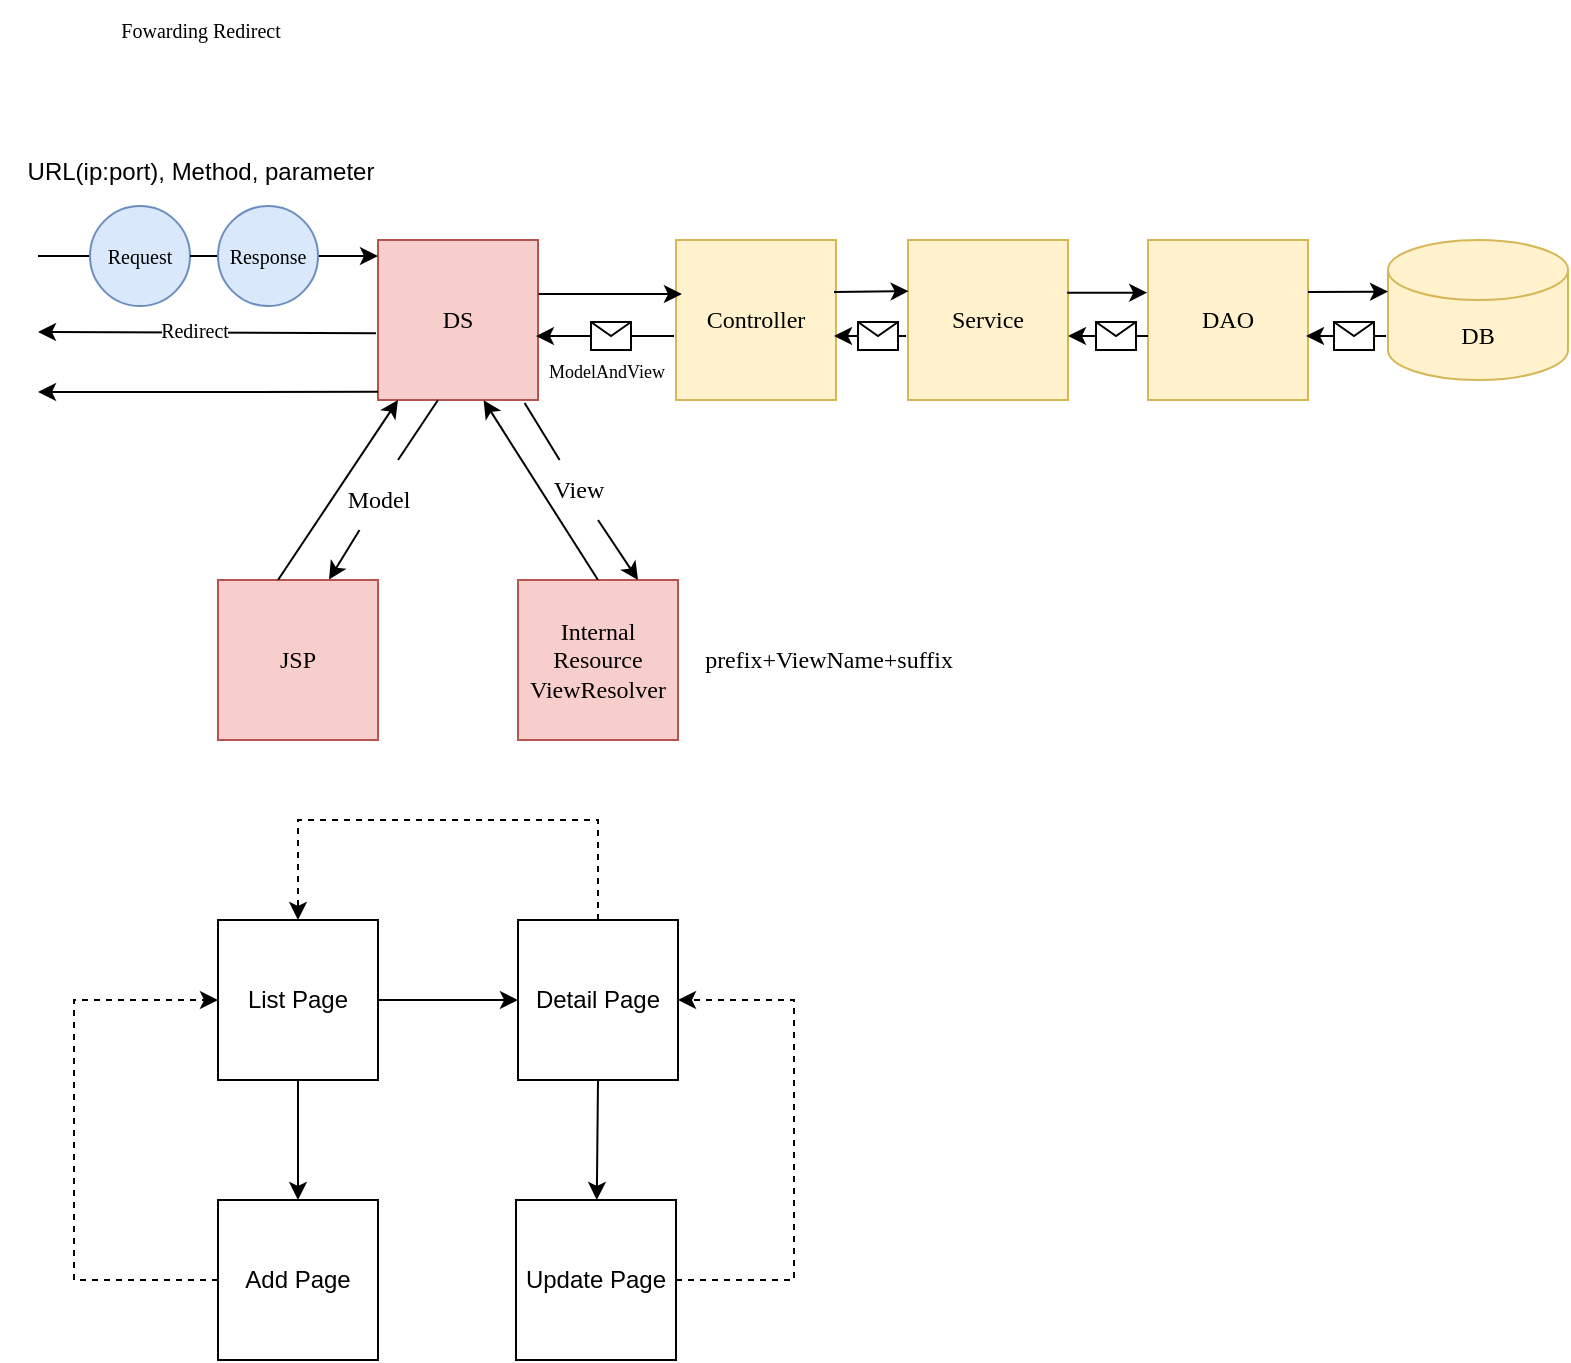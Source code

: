 <mxfile version="20.8.17" type="github" pages="4">
  <diagram name="페이지-1" id="lucKnAjo4hEsz379RO6Y">
    <mxGraphModel dx="989" dy="543" grid="1" gridSize="10" guides="1" tooltips="1" connect="1" arrows="1" fold="1" page="1" pageScale="1" pageWidth="827" pageHeight="1169" background="none" math="0" shadow="0">
      <root>
        <mxCell id="0" />
        <mxCell id="1" parent="0" />
        <mxCell id="MwGMKD4Xf8rgQU5NLyPk-2" value="DB" style="shape=cylinder3;whiteSpace=wrap;html=1;boundedLbl=1;backgroundOutline=1;size=15;fillColor=#fff2cc;strokeColor=#d6b656;fontFamily=Tahoma;fontColor=#000000;" parent="1" vertex="1">
          <mxGeometry x="697" y="350" width="90" height="70" as="geometry" />
        </mxCell>
        <mxCell id="MwGMKD4Xf8rgQU5NLyPk-3" value="DAO" style="whiteSpace=wrap;html=1;aspect=fixed;fillColor=#fff2cc;strokeColor=#d6b656;fontFamily=Tahoma;fontColor=#000000;" parent="1" vertex="1">
          <mxGeometry x="577" y="350" width="80" height="80" as="geometry" />
        </mxCell>
        <mxCell id="MwGMKD4Xf8rgQU5NLyPk-5" value="Service" style="whiteSpace=wrap;html=1;aspect=fixed;fillColor=#fff2cc;strokeColor=#d6b656;fontFamily=Tahoma;fontColor=#000000;" parent="1" vertex="1">
          <mxGeometry x="457" y="350" width="80" height="80" as="geometry" />
        </mxCell>
        <mxCell id="MwGMKD4Xf8rgQU5NLyPk-6" value="Controller" style="whiteSpace=wrap;html=1;aspect=fixed;fillColor=#fff2cc;strokeColor=#d6b656;fontFamily=Tahoma;fontColor=#000000;" parent="1" vertex="1">
          <mxGeometry x="341" y="350" width="80" height="80" as="geometry" />
        </mxCell>
        <mxCell id="MwGMKD4Xf8rgQU5NLyPk-7" value="JSP" style="whiteSpace=wrap;html=1;aspect=fixed;fillColor=#f8cecc;strokeColor=#b85450;fontFamily=Tahoma;fontColor=#000000;" parent="1" vertex="1">
          <mxGeometry x="112" y="520" width="80" height="80" as="geometry" />
        </mxCell>
        <mxCell id="MwGMKD4Xf8rgQU5NLyPk-8" value="DS" style="whiteSpace=wrap;html=1;aspect=fixed;fillColor=#f8cecc;strokeColor=#b85450;fontFamily=Tahoma;fontColor=#000000;" parent="1" vertex="1">
          <mxGeometry x="192" y="350" width="80" height="80" as="geometry" />
        </mxCell>
        <mxCell id="MwGMKD4Xf8rgQU5NLyPk-9" value="Internal&lt;br&gt;Resource&lt;br&gt;ViewResolver" style="whiteSpace=wrap;html=1;aspect=fixed;fillColor=#f8cecc;strokeColor=#b85450;fontFamily=Tahoma;fontColor=#000000;" parent="1" vertex="1">
          <mxGeometry x="262" y="520" width="80" height="80" as="geometry" />
        </mxCell>
        <mxCell id="MwGMKD4Xf8rgQU5NLyPk-10" value="" style="endArrow=classic;html=1;rounded=0;entryX=0.004;entryY=0.32;entryDx=0;entryDy=0;entryPerimeter=0;fontFamily=Tahoma;fontColor=#000000;" parent="1" target="MwGMKD4Xf8rgQU5NLyPk-5" edge="1">
          <mxGeometry width="50" height="50" relative="1" as="geometry">
            <mxPoint x="420" y="376" as="sourcePoint" />
            <mxPoint x="417" y="376" as="targetPoint" />
          </mxGeometry>
        </mxCell>
        <mxCell id="MwGMKD4Xf8rgQU5NLyPk-15" value="" style="endArrow=classic;html=1;rounded=0;entryX=-0.005;entryY=0.329;entryDx=0;entryDy=0;entryPerimeter=0;exitX=0.995;exitY=0.329;exitDx=0;exitDy=0;exitPerimeter=0;fontFamily=Tahoma;fontColor=#000000;" parent="1" source="MwGMKD4Xf8rgQU5NLyPk-5" target="MwGMKD4Xf8rgQU5NLyPk-3" edge="1">
          <mxGeometry width="50" height="50" relative="1" as="geometry">
            <mxPoint x="548" y="375.8" as="sourcePoint" />
            <mxPoint x="568" y="375.8" as="targetPoint" />
          </mxGeometry>
        </mxCell>
        <mxCell id="MwGMKD4Xf8rgQU5NLyPk-16" value="" style="endArrow=classic;html=1;rounded=0;fontFamily=Tahoma;fontColor=#000000;" parent="1" edge="1">
          <mxGeometry width="50" height="50" relative="1" as="geometry">
            <mxPoint x="657" y="376" as="sourcePoint" />
            <mxPoint x="697" y="375.8" as="targetPoint" />
          </mxGeometry>
        </mxCell>
        <mxCell id="MwGMKD4Xf8rgQU5NLyPk-20" value="" style="endArrow=classic;html=1;rounded=0;fontFamily=Tahoma;fontColor=#000000;" parent="1" edge="1">
          <mxGeometry relative="1" as="geometry">
            <mxPoint x="696" y="398" as="sourcePoint" />
            <mxPoint x="656" y="398" as="targetPoint" />
            <Array as="points">
              <mxPoint x="696" y="398" />
            </Array>
          </mxGeometry>
        </mxCell>
        <mxCell id="MwGMKD4Xf8rgQU5NLyPk-21" value="" style="shape=message;html=1;outlineConnect=0;fontFamily=Tahoma;fontColor=#000000;" parent="MwGMKD4Xf8rgQU5NLyPk-20" vertex="1">
          <mxGeometry width="20" height="14" relative="1" as="geometry">
            <mxPoint x="-6" y="-7" as="offset" />
          </mxGeometry>
        </mxCell>
        <mxCell id="MwGMKD4Xf8rgQU5NLyPk-22" value="" style="endArrow=classic;html=1;rounded=0;fontFamily=Tahoma;fontColor=#000000;" parent="1" edge="1">
          <mxGeometry relative="1" as="geometry">
            <mxPoint x="577" y="398" as="sourcePoint" />
            <mxPoint x="537" y="398" as="targetPoint" />
            <Array as="points">
              <mxPoint x="577" y="398" />
            </Array>
          </mxGeometry>
        </mxCell>
        <mxCell id="MwGMKD4Xf8rgQU5NLyPk-23" value="" style="shape=message;html=1;outlineConnect=0;fontFamily=Tahoma;fontColor=#000000;" parent="MwGMKD4Xf8rgQU5NLyPk-22" vertex="1">
          <mxGeometry width="20" height="14" relative="1" as="geometry">
            <mxPoint x="-6" y="-7" as="offset" />
          </mxGeometry>
        </mxCell>
        <mxCell id="MwGMKD4Xf8rgQU5NLyPk-24" value="" style="endArrow=classic;html=1;rounded=0;fontFamily=Tahoma;fontColor=#000000;" parent="1" edge="1">
          <mxGeometry relative="1" as="geometry">
            <mxPoint x="456.0" y="398.0" as="sourcePoint" />
            <mxPoint x="420" y="398" as="targetPoint" />
            <Array as="points">
              <mxPoint x="456" y="398" />
            </Array>
          </mxGeometry>
        </mxCell>
        <mxCell id="MwGMKD4Xf8rgQU5NLyPk-25" value="" style="shape=message;html=1;outlineConnect=0;fontFamily=Tahoma;fontColor=#000000;" parent="MwGMKD4Xf8rgQU5NLyPk-24" vertex="1">
          <mxGeometry width="20" height="14" relative="1" as="geometry">
            <mxPoint x="-6" y="-7" as="offset" />
          </mxGeometry>
        </mxCell>
        <mxCell id="MwGMKD4Xf8rgQU5NLyPk-26" value="" style="endArrow=classic;html=1;rounded=0;entryX=0.037;entryY=0.338;entryDx=0;entryDy=0;entryPerimeter=0;exitX=1.004;exitY=0.338;exitDx=0;exitDy=0;exitPerimeter=0;fontFamily=Tahoma;fontColor=#000000;" parent="1" source="MwGMKD4Xf8rgQU5NLyPk-8" target="MwGMKD4Xf8rgQU5NLyPk-6" edge="1">
          <mxGeometry width="50" height="50" relative="1" as="geometry">
            <mxPoint x="293.0" y="377" as="sourcePoint" />
            <mxPoint x="333.32" y="376.6" as="targetPoint" />
          </mxGeometry>
        </mxCell>
        <mxCell id="MwGMKD4Xf8rgQU5NLyPk-27" value="" style="endArrow=classic;html=1;rounded=0;entryX=0.987;entryY=0.613;entryDx=0;entryDy=0;entryPerimeter=0;fontFamily=Tahoma;fontColor=#000000;" parent="1" edge="1">
          <mxGeometry relative="1" as="geometry">
            <mxPoint x="332.0" y="398.0" as="sourcePoint" />
            <mxPoint x="270.96" y="398.04" as="targetPoint" />
            <Array as="points">
              <mxPoint x="340" y="398" />
              <mxPoint x="332" y="398" />
            </Array>
          </mxGeometry>
        </mxCell>
        <mxCell id="MwGMKD4Xf8rgQU5NLyPk-28" value="" style="shape=message;html=1;outlineConnect=0;fontFamily=Tahoma;fontColor=#000000;" parent="MwGMKD4Xf8rgQU5NLyPk-27" vertex="1">
          <mxGeometry width="20" height="14" relative="1" as="geometry">
            <mxPoint x="-11" y="-7" as="offset" />
          </mxGeometry>
        </mxCell>
        <mxCell id="MwGMKD4Xf8rgQU5NLyPk-29" value="&lt;font style=&quot;font-size: 9px;&quot;&gt;ModelAndView&lt;/font&gt;" style="text;html=1;align=center;verticalAlign=middle;resizable=0;points=[];autosize=1;strokeColor=none;fillColor=none;fontFamily=Tahoma;fontColor=#000000;" parent="1" vertex="1">
          <mxGeometry x="261" y="400" width="90" height="30" as="geometry" />
        </mxCell>
        <mxCell id="MwGMKD4Xf8rgQU5NLyPk-30" value="" style="endArrow=classic;html=1;rounded=0;entryX=0.75;entryY=0;entryDx=0;entryDy=0;startArrow=none;fontFamily=Tahoma;fontColor=#000000;" parent="1" source="MwGMKD4Xf8rgQU5NLyPk-33" target="MwGMKD4Xf8rgQU5NLyPk-9" edge="1">
          <mxGeometry width="50" height="50" relative="1" as="geometry">
            <mxPoint x="254" y="430" as="sourcePoint" />
            <mxPoint x="329.12" y="521.12" as="targetPoint" />
          </mxGeometry>
        </mxCell>
        <mxCell id="MwGMKD4Xf8rgQU5NLyPk-32" value="" style="endArrow=classic;html=1;rounded=0;exitX=0.5;exitY=0;exitDx=0;exitDy=0;entryX=0.66;entryY=1.001;entryDx=0;entryDy=0;entryPerimeter=0;fontFamily=Tahoma;fontColor=#000000;" parent="1" source="MwGMKD4Xf8rgQU5NLyPk-9" target="MwGMKD4Xf8rgQU5NLyPk-8" edge="1">
          <mxGeometry width="50" height="50" relative="1" as="geometry">
            <mxPoint x="302" y="520" as="sourcePoint" />
            <mxPoint x="240" y="430" as="targetPoint" />
          </mxGeometry>
        </mxCell>
        <mxCell id="MwGMKD4Xf8rgQU5NLyPk-34" value="" style="endArrow=classic;html=1;rounded=0;startArrow=none;entryX=0.694;entryY=-0.003;entryDx=0;entryDy=0;entryPerimeter=0;fontFamily=Tahoma;fontColor=#000000;" parent="1" source="MwGMKD4Xf8rgQU5NLyPk-35" target="MwGMKD4Xf8rgQU5NLyPk-7" edge="1">
          <mxGeometry width="50" height="50" relative="1" as="geometry">
            <mxPoint x="222" y="430" as="sourcePoint" />
            <mxPoint x="162" y="520" as="targetPoint" />
          </mxGeometry>
        </mxCell>
        <mxCell id="MwGMKD4Xf8rgQU5NLyPk-36" value="" style="endArrow=none;html=1;rounded=0;fontFamily=Tahoma;fontColor=#000000;" parent="1" edge="1">
          <mxGeometry width="50" height="50" relative="1" as="geometry">
            <mxPoint x="222" y="430" as="sourcePoint" />
            <mxPoint x="202" y="460" as="targetPoint" />
          </mxGeometry>
        </mxCell>
        <mxCell id="MwGMKD4Xf8rgQU5NLyPk-35" value="Model" style="text;html=1;align=center;verticalAlign=middle;resizable=0;points=[];autosize=1;strokeColor=none;fillColor=none;fontFamily=Tahoma;fontColor=#000000;" parent="1" vertex="1">
          <mxGeometry x="167" y="465" width="50" height="30" as="geometry" />
        </mxCell>
        <mxCell id="MwGMKD4Xf8rgQU5NLyPk-37" value="" style="endArrow=none;html=1;rounded=0;exitX=0.048;exitY=1.049;exitDx=0;exitDy=0;exitPerimeter=0;fontFamily=Tahoma;fontColor=#000000;" parent="1" source="MwGMKD4Xf8rgQU5NLyPk-29" target="MwGMKD4Xf8rgQU5NLyPk-33" edge="1">
          <mxGeometry width="50" height="50" relative="1" as="geometry">
            <mxPoint x="252" y="430" as="sourcePoint" />
            <mxPoint x="329.12" y="521.12" as="targetPoint" />
          </mxGeometry>
        </mxCell>
        <mxCell id="MwGMKD4Xf8rgQU5NLyPk-33" value="View" style="text;html=1;align=center;verticalAlign=middle;resizable=0;points=[];autosize=1;strokeColor=none;fillColor=none;fontFamily=Tahoma;fontColor=#000000;" parent="1" vertex="1">
          <mxGeometry x="267" y="460" width="50" height="30" as="geometry" />
        </mxCell>
        <mxCell id="MwGMKD4Xf8rgQU5NLyPk-38" value="" style="endArrow=classic;html=1;rounded=0;exitX=0.25;exitY=0;exitDx=0;exitDy=0;fontFamily=Tahoma;fontColor=#000000;" parent="1" edge="1">
          <mxGeometry width="50" height="50" relative="1" as="geometry">
            <mxPoint x="142" y="520" as="sourcePoint" />
            <mxPoint x="202" y="430" as="targetPoint" />
          </mxGeometry>
        </mxCell>
        <mxCell id="MwGMKD4Xf8rgQU5NLyPk-39" value="prefix+ViewName+suffix" style="text;html=1;align=center;verticalAlign=middle;resizable=0;points=[];autosize=1;strokeColor=none;fillColor=none;fontFamily=Tahoma;fontColor=#000000;" parent="1" vertex="1">
          <mxGeometry x="342" y="545" width="150" height="30" as="geometry" />
        </mxCell>
        <mxCell id="MwGMKD4Xf8rgQU5NLyPk-40" value="" style="endArrow=classic;html=1;rounded=0;startArrow=none;fontFamily=Tahoma;fontColor=#000000;" parent="1" source="MwGMKD4Xf8rgQU5NLyPk-43" edge="1">
          <mxGeometry width="50" height="50" relative="1" as="geometry">
            <mxPoint x="2" y="363" as="sourcePoint" />
            <mxPoint x="192" y="358" as="targetPoint" />
          </mxGeometry>
        </mxCell>
        <mxCell id="MwGMKD4Xf8rgQU5NLyPk-41" value="URL(ip:port), Method, parameter" style="text;html=1;align=center;verticalAlign=middle;resizable=0;points=[];autosize=1;strokeColor=none;fillColor=none;" parent="1" vertex="1">
          <mxGeometry x="3" y="301" width="200" height="30" as="geometry" />
        </mxCell>
        <mxCell id="MwGMKD4Xf8rgQU5NLyPk-44" value="" style="endArrow=none;html=1;rounded=0;entryX=0;entryY=0.5;entryDx=0;entryDy=0;fontFamily=Tahoma;fontColor=#000000;" parent="1" target="MwGMKD4Xf8rgQU5NLyPk-42" edge="1">
          <mxGeometry width="50" height="50" relative="1" as="geometry">
            <mxPoint x="22" y="358" as="sourcePoint" />
            <mxPoint x="192.0" y="363.0" as="targetPoint" />
          </mxGeometry>
        </mxCell>
        <mxCell id="MwGMKD4Xf8rgQU5NLyPk-42" value="&lt;font style=&quot;font-size: 10px;&quot;&gt;Request&lt;/font&gt;" style="ellipse;whiteSpace=wrap;html=1;aspect=fixed;fillColor=#dae8fc;strokeColor=#6c8ebf;fontFamily=Tahoma;fontColor=#000000;" parent="1" vertex="1">
          <mxGeometry x="48" y="333" width="50" height="50" as="geometry" />
        </mxCell>
        <mxCell id="MwGMKD4Xf8rgQU5NLyPk-45" value="" style="endArrow=none;html=1;rounded=0;entryX=0;entryY=0.5;entryDx=0;entryDy=0;startArrow=none;fontFamily=Tahoma;fontColor=#000000;" parent="1" source="MwGMKD4Xf8rgQU5NLyPk-42" target="MwGMKD4Xf8rgQU5NLyPk-43" edge="1">
          <mxGeometry width="50" height="50" relative="1" as="geometry">
            <mxPoint x="71.986" y="358.833" as="sourcePoint" />
            <mxPoint x="192.0" y="363.0" as="targetPoint" />
          </mxGeometry>
        </mxCell>
        <mxCell id="MwGMKD4Xf8rgQU5NLyPk-43" value="&lt;font style=&quot;font-size: 10px;&quot;&gt;Response&lt;/font&gt;" style="ellipse;whiteSpace=wrap;html=1;aspect=fixed;fillColor=#dae8fc;strokeColor=#6c8ebf;fontFamily=Tahoma;fontColor=#000000;" parent="1" vertex="1">
          <mxGeometry x="112" y="333" width="50" height="50" as="geometry" />
        </mxCell>
        <mxCell id="MwGMKD4Xf8rgQU5NLyPk-46" value="" style="endArrow=classic;html=1;rounded=0;startArrow=none;exitX=-0.013;exitY=0.82;exitDx=0;exitDy=0;exitPerimeter=0;fontFamily=Tahoma;fontColor=#000000;" parent="1" edge="1">
          <mxGeometry width="50" height="50" relative="1" as="geometry">
            <mxPoint x="190.96" y="396.6" as="sourcePoint" />
            <mxPoint x="22" y="396" as="targetPoint" />
          </mxGeometry>
        </mxCell>
        <mxCell id="MwGMKD4Xf8rgQU5NLyPk-48" value="Redirect" style="edgeLabel;html=1;align=center;verticalAlign=middle;resizable=0;points=[];fontSize=10;fontFamily=Tahoma;fontColor=#000000;" parent="MwGMKD4Xf8rgQU5NLyPk-46" vertex="1" connectable="0">
          <mxGeometry x="0.176" y="1" relative="1" as="geometry">
            <mxPoint x="8" y="-2" as="offset" />
          </mxGeometry>
        </mxCell>
        <mxCell id="MwGMKD4Xf8rgQU5NLyPk-47" value="" style="endArrow=classic;html=1;rounded=0;startArrow=none;exitX=-0.013;exitY=0.82;exitDx=0;exitDy=0;exitPerimeter=0;fontFamily=Tahoma;fontColor=#000000;" parent="1" edge="1">
          <mxGeometry width="50" height="50" relative="1" as="geometry">
            <mxPoint x="192.0" y="425.91" as="sourcePoint" />
            <mxPoint x="22" y="426" as="targetPoint" />
          </mxGeometry>
        </mxCell>
        <mxCell id="MwGMKD4Xf8rgQU5NLyPk-49" value="Fowarding Redirect" style="text;html=1;align=center;verticalAlign=middle;resizable=0;points=[];autosize=1;strokeColor=none;fillColor=none;fontSize=10;fontFamily=Tahoma;fontColor=#000000;" parent="1" vertex="1">
          <mxGeometry x="48" y="230" width="110" height="30" as="geometry" />
        </mxCell>
        <mxCell id="LDKi_WLdDfgcjAdmw1Wi-3" value="" style="edgeStyle=orthogonalEdgeStyle;rounded=0;orthogonalLoop=1;jettySize=auto;html=1;" edge="1" parent="1" source="LDKi_WLdDfgcjAdmw1Wi-1" target="LDKi_WLdDfgcjAdmw1Wi-2">
          <mxGeometry relative="1" as="geometry" />
        </mxCell>
        <mxCell id="LDKi_WLdDfgcjAdmw1Wi-5" value="" style="edgeStyle=orthogonalEdgeStyle;rounded=0;orthogonalLoop=1;jettySize=auto;html=1;" edge="1" parent="1" source="LDKi_WLdDfgcjAdmw1Wi-1" target="LDKi_WLdDfgcjAdmw1Wi-4">
          <mxGeometry relative="1" as="geometry" />
        </mxCell>
        <mxCell id="LDKi_WLdDfgcjAdmw1Wi-1" value="List Page" style="whiteSpace=wrap;html=1;aspect=fixed;" vertex="1" parent="1">
          <mxGeometry x="112" y="690" width="80" height="80" as="geometry" />
        </mxCell>
        <mxCell id="LDKi_WLdDfgcjAdmw1Wi-2" value="Detail Page" style="whiteSpace=wrap;html=1;aspect=fixed;" vertex="1" parent="1">
          <mxGeometry x="262" y="690" width="80" height="80" as="geometry" />
        </mxCell>
        <mxCell id="LDKi_WLdDfgcjAdmw1Wi-4" value="Add Page" style="whiteSpace=wrap;html=1;aspect=fixed;" vertex="1" parent="1">
          <mxGeometry x="112" y="830" width="80" height="80" as="geometry" />
        </mxCell>
        <mxCell id="LDKi_WLdDfgcjAdmw1Wi-7" value="" style="endArrow=classic;html=1;rounded=0;exitX=0;exitY=0.5;exitDx=0;exitDy=0;dashed=1;" edge="1" parent="1" source="LDKi_WLdDfgcjAdmw1Wi-4">
          <mxGeometry width="50" height="50" relative="1" as="geometry">
            <mxPoint x="62" y="780" as="sourcePoint" />
            <mxPoint x="112" y="730" as="targetPoint" />
            <Array as="points">
              <mxPoint x="40" y="870" />
              <mxPoint x="40" y="800" />
              <mxPoint x="40" y="730" />
            </Array>
          </mxGeometry>
        </mxCell>
        <mxCell id="LDKi_WLdDfgcjAdmw1Wi-10" value="" style="endArrow=classic;html=1;rounded=0;dashed=1;exitX=0.5;exitY=0;exitDx=0;exitDy=0;entryX=0.5;entryY=0;entryDx=0;entryDy=0;" edge="1" parent="1" source="LDKi_WLdDfgcjAdmw1Wi-2" target="LDKi_WLdDfgcjAdmw1Wi-1">
          <mxGeometry width="50" height="50" relative="1" as="geometry">
            <mxPoint x="390" y="630" as="sourcePoint" />
            <mxPoint x="440" y="580" as="targetPoint" />
            <Array as="points">
              <mxPoint x="302" y="640" />
              <mxPoint x="230" y="640" />
              <mxPoint x="152" y="640" />
            </Array>
          </mxGeometry>
        </mxCell>
        <mxCell id="LDKi_WLdDfgcjAdmw1Wi-11" value="Update Page" style="whiteSpace=wrap;html=1;aspect=fixed;" vertex="1" parent="1">
          <mxGeometry x="261" y="830" width="80" height="80" as="geometry" />
        </mxCell>
        <mxCell id="LDKi_WLdDfgcjAdmw1Wi-15" value="" style="endArrow=classic;html=1;rounded=0;exitX=0.5;exitY=1;exitDx=0;exitDy=0;" edge="1" parent="1" source="LDKi_WLdDfgcjAdmw1Wi-2" target="LDKi_WLdDfgcjAdmw1Wi-11">
          <mxGeometry width="50" height="50" relative="1" as="geometry">
            <mxPoint x="390" y="630" as="sourcePoint" />
            <mxPoint x="440" y="580" as="targetPoint" />
          </mxGeometry>
        </mxCell>
        <mxCell id="LDKi_WLdDfgcjAdmw1Wi-16" value="" style="endArrow=classic;html=1;rounded=0;exitX=1;exitY=0.5;exitDx=0;exitDy=0;entryX=1;entryY=0.5;entryDx=0;entryDy=0;dashed=1;" edge="1" parent="1" source="LDKi_WLdDfgcjAdmw1Wi-11" target="LDKi_WLdDfgcjAdmw1Wi-2">
          <mxGeometry width="50" height="50" relative="1" as="geometry">
            <mxPoint x="390" y="630" as="sourcePoint" />
            <mxPoint x="440" y="580" as="targetPoint" />
            <Array as="points">
              <mxPoint x="400" y="870" />
              <mxPoint x="400" y="800" />
              <mxPoint x="400" y="730" />
            </Array>
          </mxGeometry>
        </mxCell>
      </root>
    </mxGraphModel>
  </diagram>
  <diagram id="Wn21KpL8AwD2bQ6_BnOV" name="페이지-2">
    <mxGraphModel dx="1434" dy="788" grid="1" gridSize="10" guides="1" tooltips="1" connect="1" arrows="1" fold="1" page="1" pageScale="1" pageWidth="1169" pageHeight="827" math="0" shadow="0">
      <root>
        <mxCell id="0" />
        <mxCell id="1" parent="0" />
        <mxCell id="g71SVmqsZsh6fATilt-q-1" value="&lt;p style=&quot;margin:0px;margin-top:4px;text-align:center;&quot;&gt;&lt;b&gt;ProductDAO&lt;/b&gt;&lt;/p&gt;&lt;hr size=&quot;1&quot;&gt;&lt;p style=&quot;margin:0px;margin-left:4px;&quot;&gt;- sqlSession : SqlSession&lt;/p&gt;&lt;p style=&quot;margin:0px;margin-left:4px;&quot;&gt;- NAMESPACE : String&lt;/p&gt;&lt;hr size=&quot;1&quot;&gt;&lt;p style=&quot;margin:0px;margin-left:4px;&quot;&gt;&lt;span style=&quot;background-color: initial;&quot;&gt;+ getProductList ( ): List&amp;lt;ProductDTO&amp;gt;&lt;/span&gt;&lt;br&gt;&lt;/p&gt;&lt;p style=&quot;margin:0px;margin-left:4px;&quot;&gt;+ getProductDetail (ProductDTO): ProductDTO&lt;/p&gt;&lt;p style=&quot;margin:0px;margin-left:4px;&quot;&gt;+ setAddProduct (ProductDTO): int&lt;/p&gt;" style="verticalAlign=top;align=left;overflow=fill;fontSize=12;fontFamily=Helvetica;html=1;" parent="1" vertex="1">
          <mxGeometry x="796" y="100" width="300" height="130" as="geometry" />
        </mxCell>
        <mxCell id="g71SVmqsZsh6fATilt-q-2" value="&lt;span style=&quot;font-size: 24px;&quot;&gt;Product&lt;br&gt;&lt;/span&gt;" style="text;html=1;align=center;verticalAlign=middle;resizable=0;points=[];autosize=1;strokeColor=none;fillColor=none;fontSize=9;" parent="1" vertex="1">
          <mxGeometry x="25" y="20" width="110" height="40" as="geometry" />
        </mxCell>
        <mxCell id="g71SVmqsZsh6fATilt-q-7" value="" style="edgeStyle=orthogonalEdgeStyle;rounded=0;orthogonalLoop=1;jettySize=auto;html=1;fontSize=24;" parent="1" source="g71SVmqsZsh6fATilt-q-3" target="g71SVmqsZsh6fATilt-q-1" edge="1">
          <mxGeometry relative="1" as="geometry" />
        </mxCell>
        <mxCell id="g71SVmqsZsh6fATilt-q-3" value="&lt;p style=&quot;margin:0px;margin-top:4px;text-align:center;&quot;&gt;&lt;b&gt;ProductService&lt;/b&gt;&lt;/p&gt;&lt;hr size=&quot;1&quot;&gt;&lt;p style=&quot;margin:0px;margin-left:4px;&quot;&gt;- productDAO: ProductDAO&lt;/p&gt;&lt;hr size=&quot;1&quot;&gt;&lt;p style=&quot;border-color: var(--border-color); margin: 0px 0px 0px 4px;&quot;&gt;+ getProductList ( ): List&amp;lt;ProductDTO&amp;gt;&lt;br style=&quot;border-color: var(--border-color);&quot;&gt;&lt;/p&gt;&lt;p style=&quot;border-color: var(--border-color); margin: 0px 0px 0px 4px;&quot;&gt;+ getProductDetail (ProductDTO): ProductDTO&lt;/p&gt;&lt;p style=&quot;border-color: var(--border-color); margin: 0px 0px 0px 4px;&quot;&gt;+ setAddProduct (ProductDTO, List&amp;lt;OptionDTO&amp;gt;): int&lt;/p&gt;" style="verticalAlign=top;align=left;overflow=fill;fontSize=12;fontFamily=Helvetica;html=1;" parent="1" vertex="1">
          <mxGeometry x="434" y="110" width="330" height="110" as="geometry" />
        </mxCell>
        <mxCell id="g71SVmqsZsh6fATilt-q-6" value="" style="edgeStyle=orthogonalEdgeStyle;rounded=0;orthogonalLoop=1;jettySize=auto;html=1;fontSize=24;" parent="1" source="g71SVmqsZsh6fATilt-q-5" target="g71SVmqsZsh6fATilt-q-3" edge="1">
          <mxGeometry relative="1" as="geometry" />
        </mxCell>
        <mxCell id="g71SVmqsZsh6fATilt-q-5" value="&lt;p style=&quot;margin:0px;margin-top:4px;text-align:center;&quot;&gt;&lt;b&gt;ProductController&lt;/b&gt;&lt;/p&gt;&lt;hr size=&quot;1&quot;&gt;&lt;p style=&quot;margin:0px;margin-left:4px;&quot;&gt;- productService: ProductService&lt;/p&gt;&lt;hr size=&quot;1&quot;&gt;&lt;p style=&quot;border-color: var(--border-color); margin: 0px 0px 0px 4px;&quot;&gt;+ getProductList ( ): ModelAndView&lt;br style=&quot;border-color: var(--border-color);&quot;&gt;&lt;/p&gt;&lt;p style=&quot;border-color: var(--border-color); margin: 0px 0px 0px 4px;&quot;&gt;+ getProductDetail (ProductDTO): String&lt;/p&gt;&lt;p style=&quot;border-color: var(--border-color); margin: 0px 0px 0px 4px;&quot;&gt;&lt;span style=&quot;background-color: initial;&quot;&gt;+ setAddProduct ( ) :void&lt;/span&gt;&lt;br&gt;&lt;/p&gt;&lt;p style=&quot;border-color: var(--border-color); margin: 0px 0px 0px 4px;&quot;&gt;+ setAddProduct (ProductDTO): String&lt;span style=&quot;background-color: initial;&quot;&gt;&lt;br&gt;&lt;/span&gt;&lt;/p&gt;" style="verticalAlign=top;align=left;overflow=fill;fontSize=12;fontFamily=Helvetica;html=1;fillStyle=auto;" parent="1" vertex="1">
          <mxGeometry x="76" y="100" width="324" height="130" as="geometry" />
        </mxCell>
      </root>
    </mxGraphModel>
  </diagram>
  <diagram id="0d5Lmzbs2rHofWsrx-__" name="페이지-3">
    <mxGraphModel dx="1434" dy="788" grid="1" gridSize="10" guides="1" tooltips="1" connect="1" arrows="1" fold="1" page="1" pageScale="1" pageWidth="1169" pageHeight="827" math="0" shadow="0">
      <root>
        <mxCell id="0" />
        <mxCell id="1" parent="0" />
        <mxCell id="rQ5RJEba5xIrtAig-36s-1" value="&lt;p style=&quot;margin:0px;margin-top:4px;text-align:center;&quot;&gt;&lt;b&gt;MemberDAO&lt;/b&gt;&lt;/p&gt;&lt;hr size=&quot;1&quot;&gt;&lt;p style=&quot;margin:0px;margin-left:4px;&quot;&gt;- sqlSession : SqlSession&lt;/p&gt;&lt;p style=&quot;margin:0px;margin-left:4px;&quot;&gt;- NAMESPACE : String&lt;/p&gt;&lt;hr size=&quot;1&quot;&gt;&lt;p style=&quot;margin:0px;margin-left:4px;&quot;&gt;&lt;span style=&quot;background-color: initial;&quot;&gt;+ setMemberAdd (MemberDTO): int&lt;/span&gt;&lt;br&gt;&lt;/p&gt;&lt;p style=&quot;margin:0px;margin-left:4px;&quot;&gt;&lt;br&gt;&lt;/p&gt;" style="verticalAlign=top;align=left;overflow=fill;fontSize=12;fontFamily=Helvetica;html=1;" vertex="1" parent="1">
          <mxGeometry x="795" y="335" width="300" height="96" as="geometry" />
        </mxCell>
        <mxCell id="rQ5RJEba5xIrtAig-36s-2" value="" style="edgeStyle=orthogonalEdgeStyle;rounded=0;orthogonalLoop=1;jettySize=auto;html=1;fontSize=24;" edge="1" parent="1" source="rQ5RJEba5xIrtAig-36s-3" target="rQ5RJEba5xIrtAig-36s-1">
          <mxGeometry relative="1" as="geometry" />
        </mxCell>
        <mxCell id="rQ5RJEba5xIrtAig-36s-3" value="&lt;p style=&quot;margin:0px;margin-top:4px;text-align:center;&quot;&gt;&lt;b&gt;MemberService&lt;/b&gt;&lt;/p&gt;&lt;hr size=&quot;1&quot;&gt;&lt;p style=&quot;margin:0px;margin-left:4px;&quot;&gt;- MemberDAO: MemberDAO&lt;/p&gt;&lt;hr size=&quot;1&quot;&gt;&lt;p style=&quot;border-color: var(--border-color); margin: 0px 0px 0px 4px;&quot;&gt;+ setMemberAdd(MemberDTO): int&lt;br style=&quot;border-color: var(--border-color);&quot;&gt;&lt;/p&gt;&lt;p style=&quot;border-color: var(--border-color); margin: 0px 0px 0px 4px;&quot;&gt;&lt;br&gt;&lt;/p&gt;" style="verticalAlign=top;align=left;overflow=fill;fontSize=12;fontFamily=Helvetica;html=1;" vertex="1" parent="1">
          <mxGeometry x="433" y="340" width="330" height="86" as="geometry" />
        </mxCell>
        <mxCell id="rQ5RJEba5xIrtAig-36s-4" value="" style="edgeStyle=orthogonalEdgeStyle;rounded=0;orthogonalLoop=1;jettySize=auto;html=1;fontSize=24;" edge="1" parent="1" source="rQ5RJEba5xIrtAig-36s-5" target="rQ5RJEba5xIrtAig-36s-3">
          <mxGeometry relative="1" as="geometry" />
        </mxCell>
        <mxCell id="rQ5RJEba5xIrtAig-36s-5" value="&lt;p style=&quot;margin:0px;margin-top:4px;text-align:center;&quot;&gt;&lt;b&gt;MemberController&lt;/b&gt;&lt;/p&gt;&lt;hr size=&quot;1&quot;&gt;&lt;p style=&quot;margin:0px;margin-left:4px;&quot;&gt;- memberService: MemberService&lt;/p&gt;&lt;hr size=&quot;1&quot;&gt;&lt;p style=&quot;border-color: var(--border-color); margin: 0px 0px 0px 4px;&quot;&gt;&lt;span style=&quot;background-color: initial;&quot;&gt;+ setMemberAdd ( ) :void&lt;/span&gt;&lt;br&gt;&lt;/p&gt;&lt;p style=&quot;border-color: var(--border-color); margin: 0px 0px 0px 4px;&quot;&gt;+ setMemberAdd (MemberDTO): String&lt;span style=&quot;background-color: initial;&quot;&gt;&lt;br&gt;&lt;/span&gt;&lt;/p&gt;" style="verticalAlign=top;align=left;overflow=fill;fontSize=12;fontFamily=Helvetica;html=1;fillStyle=auto;" vertex="1" parent="1">
          <mxGeometry x="75" y="331.5" width="324" height="103" as="geometry" />
        </mxCell>
        <mxCell id="eW3_DgVr-GnvDXoU05lb-1" value="Member" style="text;html=1;align=center;verticalAlign=middle;resizable=0;points=[];autosize=1;strokeColor=none;fillColor=none;fontSize=24;" vertex="1" parent="1">
          <mxGeometry x="60" y="240" width="110" height="40" as="geometry" />
        </mxCell>
      </root>
    </mxGraphModel>
  </diagram>
  <diagram id="HjrQY14iltn764akDB85" name="페이지-4">
    <mxGraphModel dx="1434" dy="788" grid="1" gridSize="10" guides="1" tooltips="1" connect="1" arrows="1" fold="1" page="1" pageScale="1" pageWidth="1169" pageHeight="827" math="0" shadow="0">
      <root>
        <mxCell id="0" />
        <mxCell id="1" parent="0" />
        <mxCell id="3SjqLWPkyRn7wK2CKyE9-1" value="&lt;p style=&quot;margin:0px;margin-top:4px;text-align:center;&quot;&gt;&lt;b&gt;BankBookDAO&lt;/b&gt;&lt;/p&gt;&lt;hr size=&quot;1&quot;&gt;&lt;p style=&quot;margin:0px;margin-left:4px;&quot;&gt;- sqlSession : SqlSession&lt;/p&gt;&lt;p style=&quot;margin:0px;margin-left:4px;&quot;&gt;- NAMESPACE : String&lt;/p&gt;&lt;hr size=&quot;1&quot;&gt;&lt;p style=&quot;margin:0px;margin-left:4px;&quot;&gt;&lt;span style=&quot;background-color: initial;&quot;&gt;+ getBankBookList(): List&amp;lt;BankBookDTO&amp;gt;&lt;/span&gt;&lt;br&gt;&lt;/p&gt;&lt;p style=&quot;margin:0px;margin-left:4px;&quot;&gt;&lt;span style=&quot;background-color: initial;&quot;&gt;+ getBankBookDetail(BankBookDTO): BankBookDTO&lt;/span&gt;&lt;/p&gt;&lt;p style=&quot;margin:0px;margin-left:4px;&quot;&gt;&lt;span style=&quot;background-color: initial;&quot;&gt;+ setBankBookAdd(BankBookDTO): int&lt;/span&gt;&lt;/p&gt;&lt;p style=&quot;margin:0px;margin-left:4px;&quot;&gt;&lt;span style=&quot;background-color: initial;&quot;&gt;+ setBankBookUpdatd(BankBookDTO): int&lt;/span&gt;&lt;/p&gt;&lt;p style=&quot;margin:0px;margin-left:4px;&quot;&gt;&lt;span style=&quot;background-color: initial;&quot;&gt;+ setBankBookDelete(BankBookDTO): int&lt;/span&gt;&lt;/p&gt;&lt;p style=&quot;margin:0px;margin-left:4px;&quot;&gt;&lt;br&gt;&lt;/p&gt;" style="verticalAlign=top;align=left;overflow=fill;fontSize=12;fontFamily=Helvetica;html=1;" vertex="1" parent="1">
          <mxGeometry x="795" y="336" width="300" height="155" as="geometry" />
        </mxCell>
        <mxCell id="3SjqLWPkyRn7wK2CKyE9-2" value="" style="edgeStyle=orthogonalEdgeStyle;rounded=0;orthogonalLoop=1;jettySize=auto;html=1;fontSize=24;" edge="1" parent="1" source="3SjqLWPkyRn7wK2CKyE9-3" target="3SjqLWPkyRn7wK2CKyE9-1">
          <mxGeometry relative="1" as="geometry" />
        </mxCell>
        <mxCell id="3SjqLWPkyRn7wK2CKyE9-3" value="&lt;p style=&quot;margin:0px;margin-top:4px;text-align:center;&quot;&gt;&lt;b&gt;BankBookService&lt;/b&gt;&lt;/p&gt;&lt;hr size=&quot;1&quot;&gt;&lt;p style=&quot;margin:0px;margin-left:4px;&quot;&gt;- bankBookDAO: BankBookDAO&lt;/p&gt;&lt;p style=&quot;margin:0px;margin-left:4px;&quot;&gt;&lt;br&gt;&lt;/p&gt;&lt;hr size=&quot;1&quot;&gt;&lt;p style=&quot;border-color: var(--border-color); margin: 0px 0px 0px 4px;&quot;&gt;+ getBankBookList(): List&amp;lt;BankBookDTO&amp;gt;&lt;br style=&quot;border-color: var(--border-color);&quot;&gt;&lt;/p&gt;&lt;p style=&quot;border-color: var(--border-color); margin: 0px 0px 0px 4px;&quot;&gt;&lt;span style=&quot;border-color: var(--border-color); background-color: initial;&quot;&gt;+ getBankBookDetail(BankBookDTO): BankBookDTO&lt;/span&gt;&lt;/p&gt;&lt;p style=&quot;border-color: var(--border-color); margin: 0px 0px 0px 4px;&quot;&gt;&lt;span style=&quot;border-color: var(--border-color); background-color: initial;&quot;&gt;+ setBankBookAdd(BankBookDTO): int&lt;/span&gt;&lt;/p&gt;&lt;p style=&quot;border-color: var(--border-color); margin: 0px 0px 0px 4px;&quot;&gt;&lt;span style=&quot;border-color: var(--border-color); background-color: initial;&quot;&gt;+ setBankBookUpdatd(BankBookDTO): int&lt;/span&gt;&lt;/p&gt;&lt;p style=&quot;border-color: var(--border-color); margin: 0px 0px 0px 4px;&quot;&gt;&lt;span style=&quot;border-color: var(--border-color); background-color: initial;&quot;&gt;+ setBankBookDelete(BankBookDTO): int&lt;/span&gt;&lt;/p&gt;&lt;p style=&quot;border-color: var(--border-color); margin: 0px 0px 0px 4px;&quot;&gt;&lt;br&gt;&lt;/p&gt;" style="verticalAlign=top;align=left;overflow=fill;fontSize=12;fontFamily=Helvetica;html=1;" vertex="1" parent="1">
          <mxGeometry x="433" y="337.5" width="330" height="152.5" as="geometry" />
        </mxCell>
        <mxCell id="3SjqLWPkyRn7wK2CKyE9-4" value="" style="edgeStyle=orthogonalEdgeStyle;rounded=0;orthogonalLoop=1;jettySize=auto;html=1;fontSize=24;" edge="1" parent="1" source="3SjqLWPkyRn7wK2CKyE9-5" target="3SjqLWPkyRn7wK2CKyE9-3">
          <mxGeometry relative="1" as="geometry" />
        </mxCell>
        <mxCell id="3SjqLWPkyRn7wK2CKyE9-5" value="&lt;p style=&quot;margin:0px;margin-top:4px;text-align:center;&quot;&gt;&lt;b&gt;BankBookController&lt;/b&gt;&lt;/p&gt;&lt;hr size=&quot;1&quot;&gt;&lt;p style=&quot;margin:0px;margin-left:4px;&quot;&gt;- bankBookService: BankBookService&lt;/p&gt;&lt;p style=&quot;margin:0px;margin-left:4px;&quot;&gt;&lt;br&gt;&lt;/p&gt;&lt;hr size=&quot;1&quot;&gt;&lt;p style=&quot;border-color: var(--border-color); margin: 0px 0px 0px 4px;&quot;&gt;+ getBankBookList(): ModelAndView&lt;br style=&quot;border-color: var(--border-color);&quot;&gt;&lt;/p&gt;&lt;p style=&quot;border-color: var(--border-color); margin: 0px 0px 0px 4px;&quot;&gt;+ getBankBookDetail(BankBookDTO): ModelAndView&lt;/p&gt;&lt;p style=&quot;border-color: var(--border-color); margin: 0px 0px 0px 4px;&quot;&gt;&lt;span style=&quot;border-color: var(--border-color); background-color: initial;&quot;&gt;+ setBankBookAdd(BankBookDTO): ModelAndView&lt;/span&gt;&lt;/p&gt;&lt;p style=&quot;border-color: var(--border-color); margin: 0px 0px 0px 4px;&quot;&gt;&lt;span style=&quot;border-color: var(--border-color); background-color: initial;&quot;&gt;+ setBankBookUpdatd(BankBookDTO): ModelAndView&lt;/span&gt;&lt;/p&gt;&lt;p style=&quot;border-color: var(--border-color); margin: 0px 0px 0px 4px;&quot;&gt;&lt;span style=&quot;border-color: var(--border-color); background-color: initial;&quot;&gt;+ setBankBookDelete(BankBookDTO): ModelAndView&lt;/span&gt;&lt;/p&gt;" style="verticalAlign=top;align=left;overflow=fill;fontSize=12;fontFamily=Helvetica;html=1;fillStyle=auto;" vertex="1" parent="1">
          <mxGeometry x="90" y="334" width="309" height="160" as="geometry" />
        </mxCell>
        <mxCell id="3SjqLWPkyRn7wK2CKyE9-6" value="BankBook" style="text;html=1;align=center;verticalAlign=middle;resizable=0;points=[];autosize=1;strokeColor=none;fillColor=none;fontSize=24;" vertex="1" parent="1">
          <mxGeometry x="50" y="240" width="130" height="40" as="geometry" />
        </mxCell>
      </root>
    </mxGraphModel>
  </diagram>
</mxfile>

